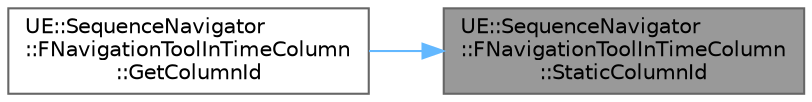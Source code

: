 digraph "UE::SequenceNavigator::FNavigationToolInTimeColumn::StaticColumnId"
{
 // INTERACTIVE_SVG=YES
 // LATEX_PDF_SIZE
  bgcolor="transparent";
  edge [fontname=Helvetica,fontsize=10,labelfontname=Helvetica,labelfontsize=10];
  node [fontname=Helvetica,fontsize=10,shape=box,height=0.2,width=0.4];
  rankdir="RL";
  Node1 [id="Node000001",label="UE::SequenceNavigator\l::FNavigationToolInTimeColumn\l::StaticColumnId",height=0.2,width=0.4,color="gray40", fillcolor="grey60", style="filled", fontcolor="black",tooltip=" "];
  Node1 -> Node2 [id="edge1_Node000001_Node000002",dir="back",color="steelblue1",style="solid",tooltip=" "];
  Node2 [id="Node000002",label="UE::SequenceNavigator\l::FNavigationToolInTimeColumn\l::GetColumnId",height=0.2,width=0.4,color="grey40", fillcolor="white", style="filled",URL="$db/d20/classUE_1_1SequenceNavigator_1_1FNavigationToolInTimeColumn.html#ac18851343db7f50e1e6c083422973754",tooltip=" "];
}
